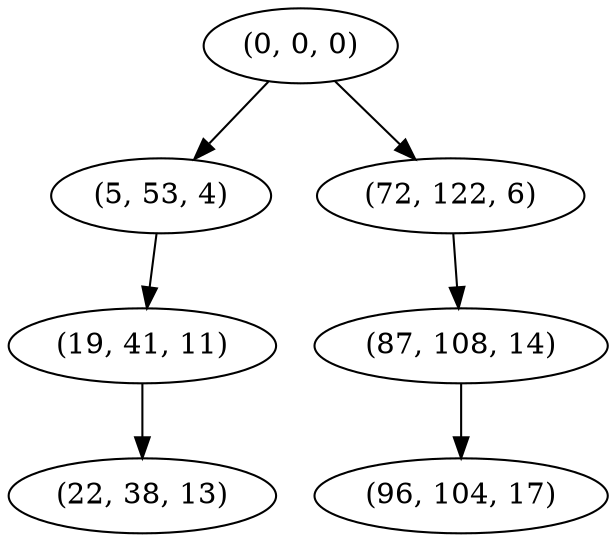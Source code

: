 digraph tree {
    "(0, 0, 0)";
    "(5, 53, 4)";
    "(19, 41, 11)";
    "(22, 38, 13)";
    "(72, 122, 6)";
    "(87, 108, 14)";
    "(96, 104, 17)";
    "(0, 0, 0)" -> "(5, 53, 4)";
    "(0, 0, 0)" -> "(72, 122, 6)";
    "(5, 53, 4)" -> "(19, 41, 11)";
    "(19, 41, 11)" -> "(22, 38, 13)";
    "(72, 122, 6)" -> "(87, 108, 14)";
    "(87, 108, 14)" -> "(96, 104, 17)";
}
